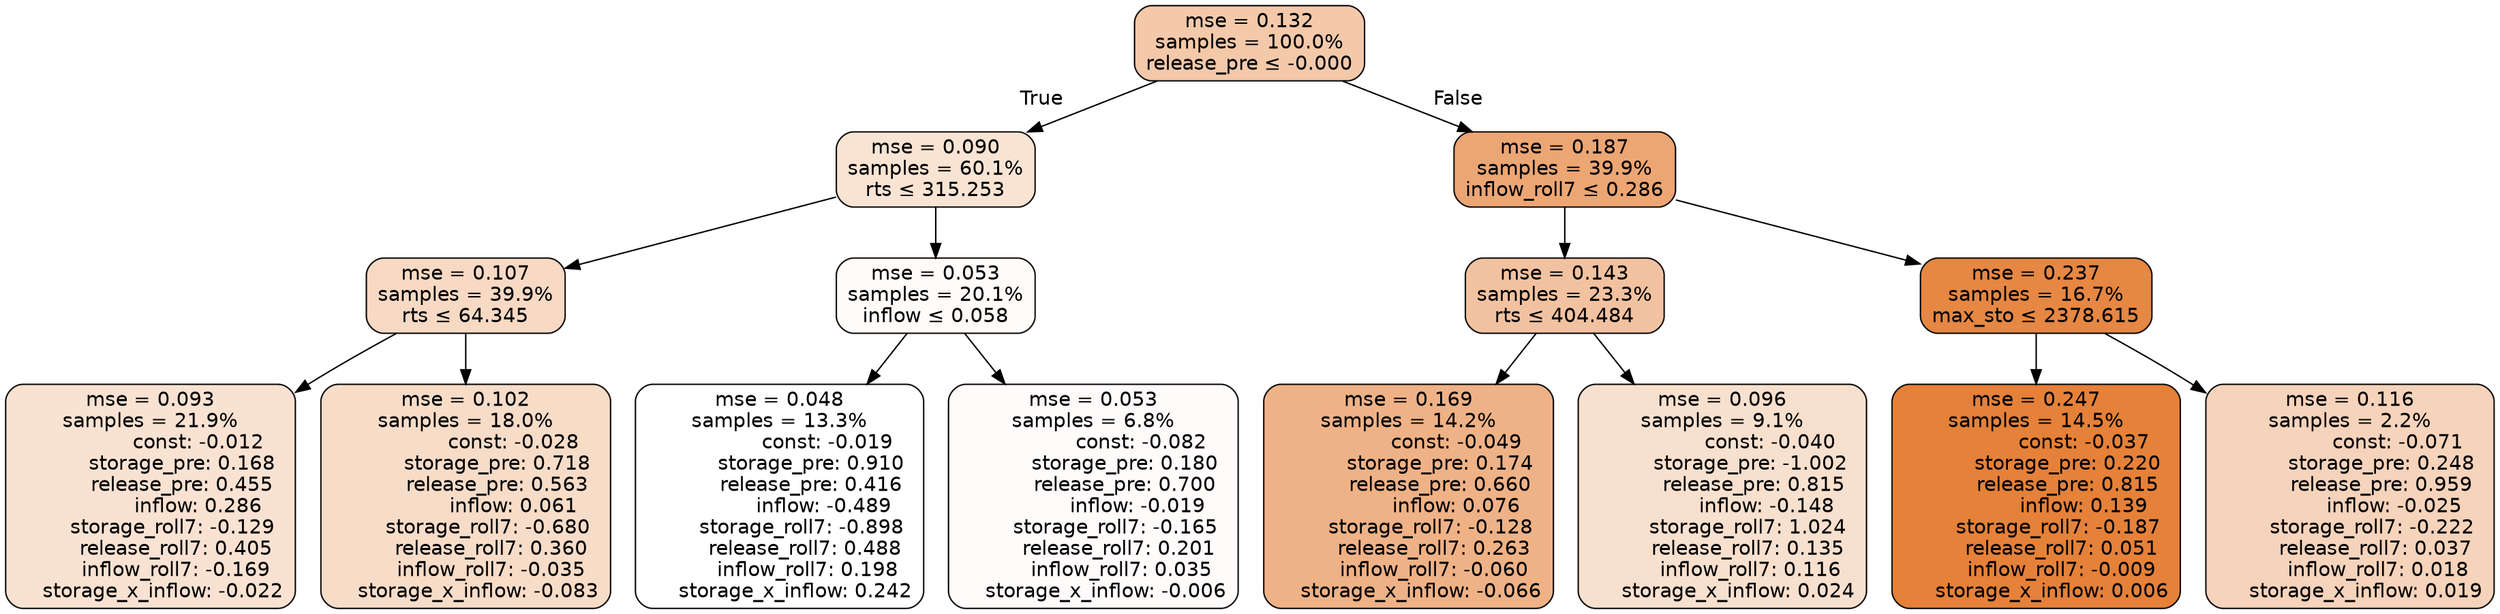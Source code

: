 digraph tree {
bgcolor="transparent"
node [shape=rectangle, style="filled, rounded", color="black", fontname=helvetica] ;
edge [fontname=helvetica] ;
	"0" [label="mse = 0.132
samples = 100.0%
release_pre &le; -0.000", fillcolor="#f3c9aa"]
	"1" [label="mse = 0.090
samples = 60.1%
rts &le; 315.253", fillcolor="#f9e4d4"]
	"2" [label="mse = 0.107
samples = 39.9%
rts &le; 64.345", fillcolor="#f7d9c4"]
	"3" [label="mse = 0.093
samples = 21.9%
               const: -0.012
          storage_pre: 0.168
          release_pre: 0.455
               inflow: 0.286
       storage_roll7: -0.129
        release_roll7: 0.405
        inflow_roll7: -0.169
    storage_x_inflow: -0.022", fillcolor="#f9e2d2"]
	"4" [label="mse = 0.102
samples = 18.0%
               const: -0.028
          storage_pre: 0.718
          release_pre: 0.563
               inflow: 0.061
       storage_roll7: -0.680
        release_roll7: 0.360
        inflow_roll7: -0.035
    storage_x_inflow: -0.083", fillcolor="#f7dcc8"]
	"5" [label="mse = 0.053
samples = 20.1%
inflow &le; 0.058", fillcolor="#fefbf9"]
	"6" [label="mse = 0.048
samples = 13.3%
               const: -0.019
          storage_pre: 0.910
          release_pre: 0.416
              inflow: -0.489
       storage_roll7: -0.898
        release_roll7: 0.488
         inflow_roll7: 0.198
     storage_x_inflow: 0.242", fillcolor="#ffffff"]
	"7" [label="mse = 0.053
samples = 6.8%
               const: -0.082
          storage_pre: 0.180
          release_pre: 0.700
              inflow: -0.019
       storage_roll7: -0.165
        release_roll7: 0.201
         inflow_roll7: 0.035
    storage_x_inflow: -0.006", fillcolor="#fefbfa"]
	"8" [label="mse = 0.187
samples = 39.9%
inflow_roll7 &le; 0.286", fillcolor="#eca674"]
	"9" [label="mse = 0.143
samples = 23.3%
rts &le; 404.484", fillcolor="#f2c2a0"]
	"10" [label="mse = 0.169
samples = 14.2%
               const: -0.049
          storage_pre: 0.174
          release_pre: 0.660
               inflow: 0.076
       storage_roll7: -0.128
        release_roll7: 0.263
        inflow_roll7: -0.060
    storage_x_inflow: -0.066", fillcolor="#efb286"]
	"11" [label="mse = 0.096
samples = 9.1%
               const: -0.040
         storage_pre: -1.002
          release_pre: 0.815
              inflow: -0.148
        storage_roll7: 1.024
        release_roll7: 0.135
         inflow_roll7: 0.116
     storage_x_inflow: 0.024", fillcolor="#f8e0ce"]
	"12" [label="mse = 0.237
samples = 16.7%
max_sto &le; 2378.615", fillcolor="#e68743"]
	"13" [label="mse = 0.247
samples = 14.5%
               const: -0.037
          storage_pre: 0.220
          release_pre: 0.815
               inflow: 0.139
       storage_roll7: -0.187
        release_roll7: 0.051
        inflow_roll7: -0.009
     storage_x_inflow: 0.006", fillcolor="#e58139"]
	"14" [label="mse = 0.116
samples = 2.2%
               const: -0.071
          storage_pre: 0.248
          release_pre: 0.959
              inflow: -0.025
       storage_roll7: -0.222
        release_roll7: 0.037
         inflow_roll7: 0.018
     storage_x_inflow: 0.019", fillcolor="#f6d3bb"]

	"0" -> "1" [labeldistance=2.5, labelangle=45, headlabel="True"]
	"1" -> "2"
	"2" -> "3"
	"2" -> "4"
	"1" -> "5"
	"5" -> "6"
	"5" -> "7"
	"0" -> "8" [labeldistance=2.5, labelangle=-45, headlabel="False"]
	"8" -> "9"
	"9" -> "10"
	"9" -> "11"
	"8" -> "12"
	"12" -> "13"
	"12" -> "14"
}